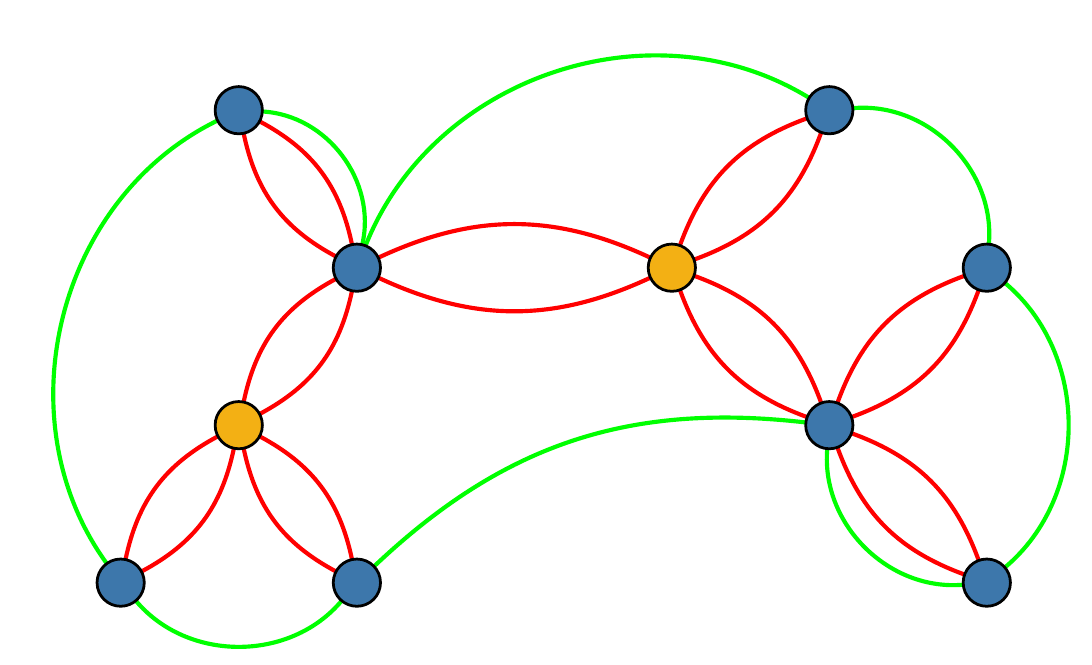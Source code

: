 \documentclass{standalone}
\usepackage{tikz}
\usepackage{tikz-network}

\begin{document}
\begin{tikzpicture}
	\Vertex[RGB,color={61,119,171},x=-7,y=0]{R1}
	\Vertex[RGB,color={61,119,171},x=-5.5,y=6]{R2}

	\Vertex[RGB,color={61,119,171},x=-4,y=0]{R3}
	\Vertex[RGB,color={61,119,171},x=-4,y=4]{R4}

	\Vertex[RGB,color={61,119,171},x=2,y=2]{R5}
    \Vertex[RGB,color={61,119,171},x=2,y=6]{R6}

    \Vertex[RGB,color={61,119,171},x=4,y=0]{R7}
	\Vertex[RGB,color={61,119,171},x=4,y=4]{R8}

    \Vertex[RGB,color={243,176,20},x=-5.5,y=2]{S1}
	\Vertex[RGB,color={243,176,20},x=0,y=4]{S2}


    \Edge[color=red,bend=25](R1)(S1)
    \Edge[color=red,bend=25](R3)(S1)
    \Edge[color=red,bend=25](R4)(S1)
    \Edge[color=red,bend=25](R2)(R4)

    \Edge[color=red,bend=25](R4)(S2)
    \Edge[color=red,bend=25](S2)(R5)
    \Edge[color=red,bend=25](S2)(R6)

    \Edge[color=red,bend=25](R5)(R7)
    \Edge[color=red,bend=25](R5)(R8)

    \Edge[color=red,bend=-25](R1)(S1)
    \Edge[color=red,bend=-25](R3)(S1)
    \Edge[color=red,bend=-25](R4)(S1)
    \Edge[color=red,bend=-25](R2)(R4)

    \Edge[color=red,bend=-25](R4)(S2)
    \Edge[color=red,bend=-25](S2)(R5)
    \Edge[color=red,bend=-25](S2)(R6)

    \Edge[color=red,bend=-25](R5)(R7)
    \Edge[color=red,bend=-25](R5)(R8)


    \Edge[color=green,bend=-50](R5)(R7)
    \Edge[color=green,bend=-50](R7)(R8)
    \Edge[color=green,bend=-50](R8)(R6)
    \Edge[color=green,bend=-50](R6)(R4)
    \Edge[color=green,bend=-50](R4)(R2)
    \Edge[color=green,bend=-50](R2)(R1)
    \Edge[color=green,bend=-50](R1)(R3)
    \Edge[color=green,bend=25](R3)(R5)
\end{tikzpicture}
\end{document}
